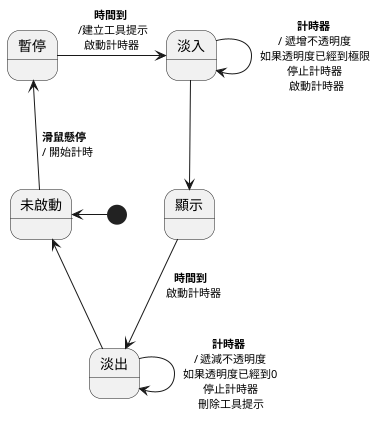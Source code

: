 @startuml
skinparam state {
  FontName "Noto Sans CJK TC Medium"
  FontSize 14
}

skinparam arrow {
  FontName "Noto Sans CJK TC Light"
  FontSize 11
}

state 未啟動 {
}

state 暫停 {
}

state 淡入 {
}

state 顯示 {
}

state 淡出 {
}

[*] -right-> 未啟動
未啟動 -up-> 暫停 : **滑鼠懸停** \n / 開始計時
暫停 -right-> 淡入 : **時間到** \n /建立工具提示\n啟動計時器
淡入 --> 淡入 : **計時器** \n / 遞增不透明度 \n 如果透明度已經到極限 \n 停止計時器 \n 啟動計時器
淡入 --> 顯示
顯示 --> 淡出 : **時間到** \n 啟動計時器
淡出 --> 淡出 : **計時器** \n / 遞減不透明度 \n 如果透明度已經到0 \n 停止計時器 \n 刪除工具提示
淡出 -left-> 未啟動

@enduml